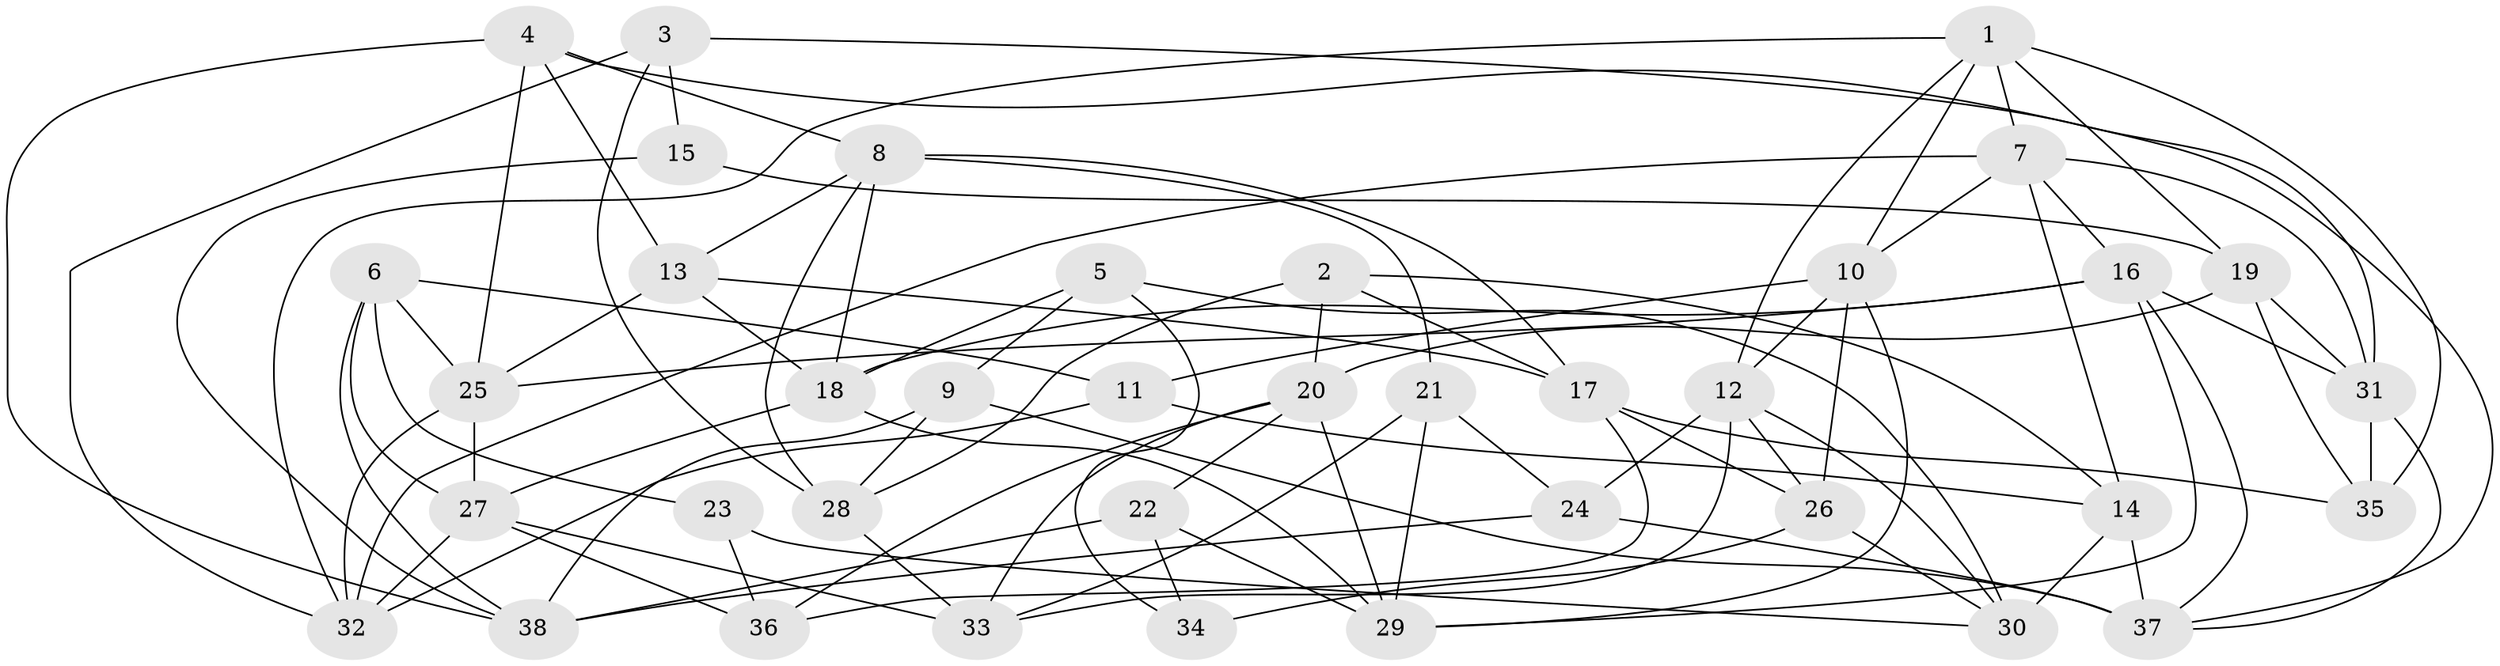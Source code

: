 // original degree distribution, {4: 1.0}
// Generated by graph-tools (version 1.1) at 2025/38/03/04/25 23:38:19]
// undirected, 38 vertices, 95 edges
graph export_dot {
  node [color=gray90,style=filled];
  1;
  2;
  3;
  4;
  5;
  6;
  7;
  8;
  9;
  10;
  11;
  12;
  13;
  14;
  15;
  16;
  17;
  18;
  19;
  20;
  21;
  22;
  23;
  24;
  25;
  26;
  27;
  28;
  29;
  30;
  31;
  32;
  33;
  34;
  35;
  36;
  37;
  38;
  1 -- 7 [weight=1.0];
  1 -- 10 [weight=1.0];
  1 -- 12 [weight=1.0];
  1 -- 19 [weight=1.0];
  1 -- 32 [weight=1.0];
  1 -- 35 [weight=1.0];
  2 -- 14 [weight=1.0];
  2 -- 17 [weight=1.0];
  2 -- 20 [weight=1.0];
  2 -- 28 [weight=1.0];
  3 -- 15 [weight=1.0];
  3 -- 28 [weight=1.0];
  3 -- 31 [weight=1.0];
  3 -- 32 [weight=1.0];
  4 -- 8 [weight=1.0];
  4 -- 13 [weight=2.0];
  4 -- 25 [weight=1.0];
  4 -- 37 [weight=1.0];
  4 -- 38 [weight=1.0];
  5 -- 9 [weight=1.0];
  5 -- 18 [weight=1.0];
  5 -- 30 [weight=1.0];
  5 -- 34 [weight=1.0];
  6 -- 11 [weight=1.0];
  6 -- 23 [weight=2.0];
  6 -- 25 [weight=1.0];
  6 -- 27 [weight=1.0];
  6 -- 38 [weight=1.0];
  7 -- 10 [weight=1.0];
  7 -- 14 [weight=1.0];
  7 -- 16 [weight=1.0];
  7 -- 31 [weight=1.0];
  7 -- 32 [weight=1.0];
  8 -- 13 [weight=1.0];
  8 -- 17 [weight=1.0];
  8 -- 18 [weight=1.0];
  8 -- 21 [weight=1.0];
  8 -- 28 [weight=1.0];
  9 -- 28 [weight=1.0];
  9 -- 37 [weight=1.0];
  9 -- 38 [weight=1.0];
  10 -- 11 [weight=1.0];
  10 -- 12 [weight=1.0];
  10 -- 26 [weight=1.0];
  10 -- 29 [weight=1.0];
  11 -- 14 [weight=1.0];
  11 -- 32 [weight=1.0];
  12 -- 24 [weight=1.0];
  12 -- 26 [weight=1.0];
  12 -- 30 [weight=1.0];
  12 -- 33 [weight=1.0];
  13 -- 17 [weight=1.0];
  13 -- 18 [weight=1.0];
  13 -- 25 [weight=1.0];
  14 -- 30 [weight=2.0];
  14 -- 37 [weight=1.0];
  15 -- 19 [weight=2.0];
  15 -- 38 [weight=1.0];
  16 -- 18 [weight=1.0];
  16 -- 25 [weight=1.0];
  16 -- 29 [weight=1.0];
  16 -- 31 [weight=1.0];
  16 -- 37 [weight=1.0];
  17 -- 26 [weight=1.0];
  17 -- 35 [weight=1.0];
  17 -- 36 [weight=1.0];
  18 -- 27 [weight=1.0];
  18 -- 29 [weight=1.0];
  19 -- 20 [weight=1.0];
  19 -- 31 [weight=1.0];
  19 -- 35 [weight=1.0];
  20 -- 22 [weight=1.0];
  20 -- 29 [weight=1.0];
  20 -- 33 [weight=1.0];
  20 -- 36 [weight=1.0];
  21 -- 24 [weight=1.0];
  21 -- 29 [weight=1.0];
  21 -- 33 [weight=1.0];
  22 -- 29 [weight=1.0];
  22 -- 34 [weight=1.0];
  22 -- 38 [weight=1.0];
  23 -- 30 [weight=1.0];
  23 -- 36 [weight=1.0];
  24 -- 37 [weight=1.0];
  24 -- 38 [weight=1.0];
  25 -- 27 [weight=1.0];
  25 -- 32 [weight=1.0];
  26 -- 30 [weight=1.0];
  26 -- 34 [weight=2.0];
  27 -- 32 [weight=1.0];
  27 -- 33 [weight=1.0];
  27 -- 36 [weight=1.0];
  28 -- 33 [weight=2.0];
  31 -- 35 [weight=1.0];
  31 -- 37 [weight=1.0];
}
